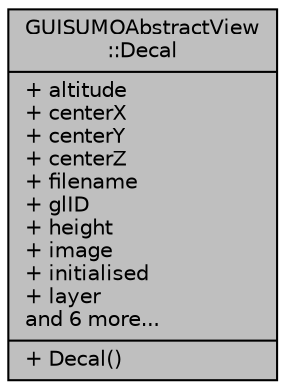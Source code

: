 digraph "GUISUMOAbstractView::Decal"
{
  edge [fontname="Helvetica",fontsize="10",labelfontname="Helvetica",labelfontsize="10"];
  node [fontname="Helvetica",fontsize="10",shape=record];
  Node1 [label="{GUISUMOAbstractView\l::Decal\n|+ altitude\l+ centerX\l+ centerY\l+ centerZ\l+ filename\l+ glID\l+ height\l+ image\l+ initialised\l+ layer\land 6 more...\l|+ Decal()\l}",height=0.2,width=0.4,color="black", fillcolor="grey75", style="filled", fontcolor="black"];
}
